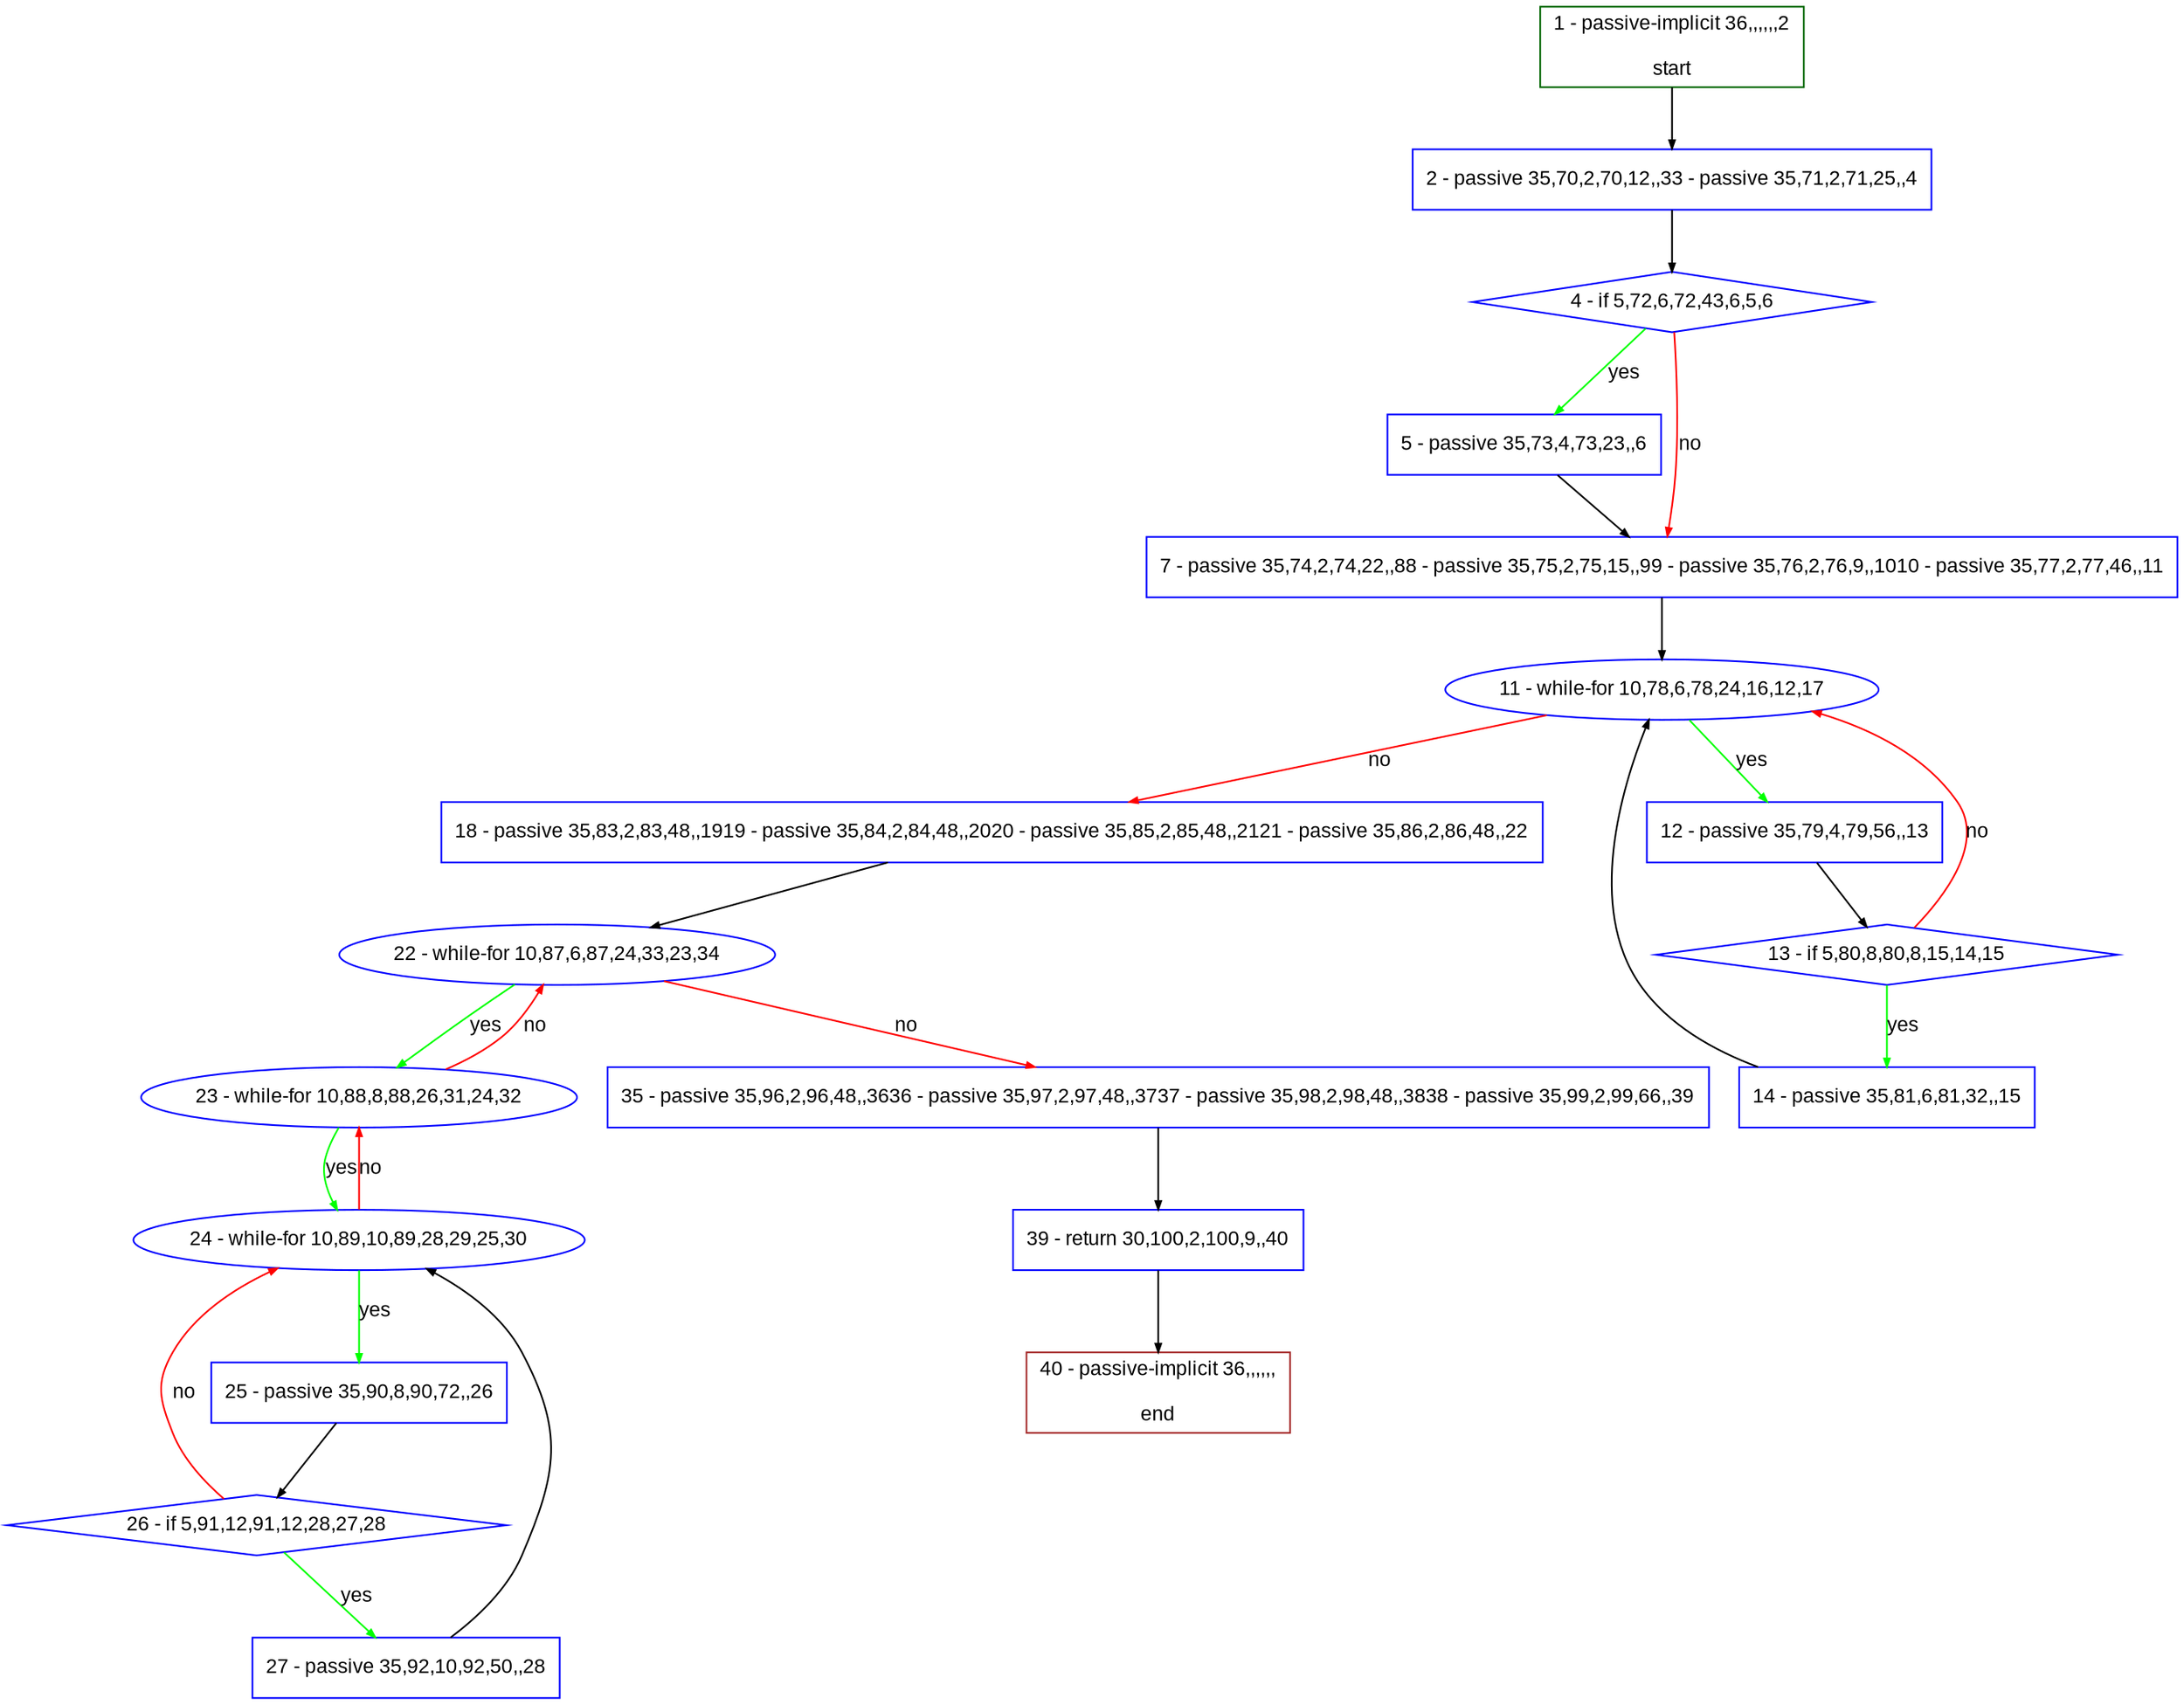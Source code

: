 digraph "" {
  graph [pack="true", label="", fontsize="12", packmode="clust", fontname="Arial", fillcolor="#FFFFCC", bgcolor="white", style="rounded,filled", compound="true"];
  node [node_initialized="no", label="", color="grey", fontsize="12", fillcolor="white", fontname="Arial", style="filled", shape="rectangle", compound="true", fixedsize="false"];
  edge [fontcolor="black", arrowhead="normal", arrowtail="none", arrowsize="0.5", ltail="", label="", color="black", fontsize="12", lhead="", fontname="Arial", dir="forward", compound="true"];
  __N1 [label="2 - passive 35,70,2,70,12,,33 - passive 35,71,2,71,25,,4", color="#0000ff", fillcolor="#ffffff", style="filled", shape="box"];
  __N2 [label="1 - passive-implicit 36,,,,,,2\n\nstart", color="#006400", fillcolor="#ffffff", style="filled", shape="box"];
  __N3 [label="4 - if 5,72,6,72,43,6,5,6", color="#0000ff", fillcolor="#ffffff", style="filled", shape="diamond"];
  __N4 [label="5 - passive 35,73,4,73,23,,6", color="#0000ff", fillcolor="#ffffff", style="filled", shape="box"];
  __N5 [label="7 - passive 35,74,2,74,22,,88 - passive 35,75,2,75,15,,99 - passive 35,76,2,76,9,,1010 - passive 35,77,2,77,46,,11", color="#0000ff", fillcolor="#ffffff", style="filled", shape="box"];
  __N6 [label="11 - while-for 10,78,6,78,24,16,12,17", color="#0000ff", fillcolor="#ffffff", style="filled", shape="oval"];
  __N7 [label="12 - passive 35,79,4,79,56,,13", color="#0000ff", fillcolor="#ffffff", style="filled", shape="box"];
  __N8 [label="18 - passive 35,83,2,83,48,,1919 - passive 35,84,2,84,48,,2020 - passive 35,85,2,85,48,,2121 - passive 35,86,2,86,48,,22", color="#0000ff", fillcolor="#ffffff", style="filled", shape="box"];
  __N9 [label="13 - if 5,80,8,80,8,15,14,15", color="#0000ff", fillcolor="#ffffff", style="filled", shape="diamond"];
  __N10 [label="14 - passive 35,81,6,81,32,,15", color="#0000ff", fillcolor="#ffffff", style="filled", shape="box"];
  __N11 [label="22 - while-for 10,87,6,87,24,33,23,34", color="#0000ff", fillcolor="#ffffff", style="filled", shape="oval"];
  __N12 [label="23 - while-for 10,88,8,88,26,31,24,32", color="#0000ff", fillcolor="#ffffff", style="filled", shape="oval"];
  __N13 [label="35 - passive 35,96,2,96,48,,3636 - passive 35,97,2,97,48,,3737 - passive 35,98,2,98,48,,3838 - passive 35,99,2,99,66,,39", color="#0000ff", fillcolor="#ffffff", style="filled", shape="box"];
  __N14 [label="24 - while-for 10,89,10,89,28,29,25,30", color="#0000ff", fillcolor="#ffffff", style="filled", shape="oval"];
  __N15 [label="25 - passive 35,90,8,90,72,,26", color="#0000ff", fillcolor="#ffffff", style="filled", shape="box"];
  __N16 [label="26 - if 5,91,12,91,12,28,27,28", color="#0000ff", fillcolor="#ffffff", style="filled", shape="diamond"];
  __N17 [label="27 - passive 35,92,10,92,50,,28", color="#0000ff", fillcolor="#ffffff", style="filled", shape="box"];
  __N18 [label="39 - return 30,100,2,100,9,,40", color="#0000ff", fillcolor="#ffffff", style="filled", shape="box"];
  __N19 [label="40 - passive-implicit 36,,,,,,\n\nend", color="#a52a2a", fillcolor="#ffffff", style="filled", shape="box"];
  __N2 -> __N1 [arrowhead="normal", arrowtail="none", color="#000000", label="", dir="forward"];
  __N1 -> __N3 [arrowhead="normal", arrowtail="none", color="#000000", label="", dir="forward"];
  __N3 -> __N4 [arrowhead="normal", arrowtail="none", color="#00ff00", label="yes", dir="forward"];
  __N3 -> __N5 [arrowhead="normal", arrowtail="none", color="#ff0000", label="no", dir="forward"];
  __N4 -> __N5 [arrowhead="normal", arrowtail="none", color="#000000", label="", dir="forward"];
  __N5 -> __N6 [arrowhead="normal", arrowtail="none", color="#000000", label="", dir="forward"];
  __N6 -> __N7 [arrowhead="normal", arrowtail="none", color="#00ff00", label="yes", dir="forward"];
  __N6 -> __N8 [arrowhead="normal", arrowtail="none", color="#ff0000", label="no", dir="forward"];
  __N7 -> __N9 [arrowhead="normal", arrowtail="none", color="#000000", label="", dir="forward"];
  __N9 -> __N6 [arrowhead="normal", arrowtail="none", color="#ff0000", label="no", dir="forward"];
  __N9 -> __N10 [arrowhead="normal", arrowtail="none", color="#00ff00", label="yes", dir="forward"];
  __N10 -> __N6 [arrowhead="normal", arrowtail="none", color="#000000", label="", dir="forward"];
  __N8 -> __N11 [arrowhead="normal", arrowtail="none", color="#000000", label="", dir="forward"];
  __N11 -> __N12 [arrowhead="normal", arrowtail="none", color="#00ff00", label="yes", dir="forward"];
  __N12 -> __N11 [arrowhead="normal", arrowtail="none", color="#ff0000", label="no", dir="forward"];
  __N11 -> __N13 [arrowhead="normal", arrowtail="none", color="#ff0000", label="no", dir="forward"];
  __N12 -> __N14 [arrowhead="normal", arrowtail="none", color="#00ff00", label="yes", dir="forward"];
  __N14 -> __N12 [arrowhead="normal", arrowtail="none", color="#ff0000", label="no", dir="forward"];
  __N14 -> __N15 [arrowhead="normal", arrowtail="none", color="#00ff00", label="yes", dir="forward"];
  __N15 -> __N16 [arrowhead="normal", arrowtail="none", color="#000000", label="", dir="forward"];
  __N16 -> __N14 [arrowhead="normal", arrowtail="none", color="#ff0000", label="no", dir="forward"];
  __N16 -> __N17 [arrowhead="normal", arrowtail="none", color="#00ff00", label="yes", dir="forward"];
  __N17 -> __N14 [arrowhead="normal", arrowtail="none", color="#000000", label="", dir="forward"];
  __N13 -> __N18 [arrowhead="normal", arrowtail="none", color="#000000", label="", dir="forward"];
  __N18 -> __N19 [arrowhead="normal", arrowtail="none", color="#000000", label="", dir="forward"];
}
